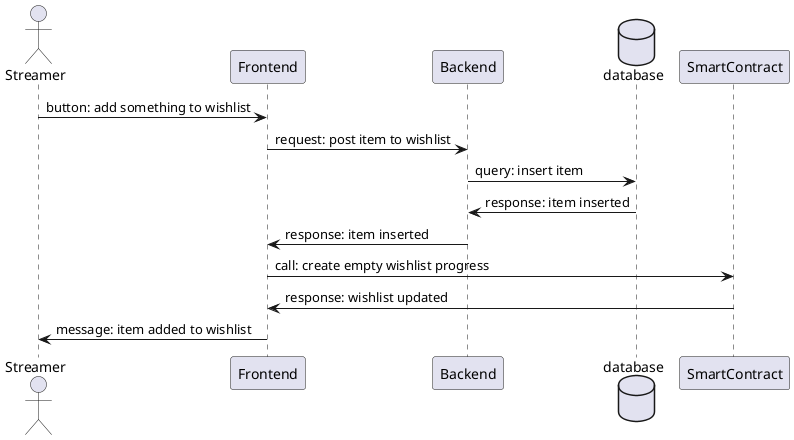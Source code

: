 @startuml

actor       Streamer as st
participant Frontend as fe
participant Backend as be
database    database as db
participant SmartContract as sc

st -> fe: button: add something to wishlist
fe -> be: request: post item to wishlist
be -> db: query: insert item
db -> be: response: item inserted
be -> fe: response: item inserted
fe -> sc: call: create empty wishlist progress
sc -> fe: response: wishlist updated
fe -> st: message: item added to wishlist

@enduml
